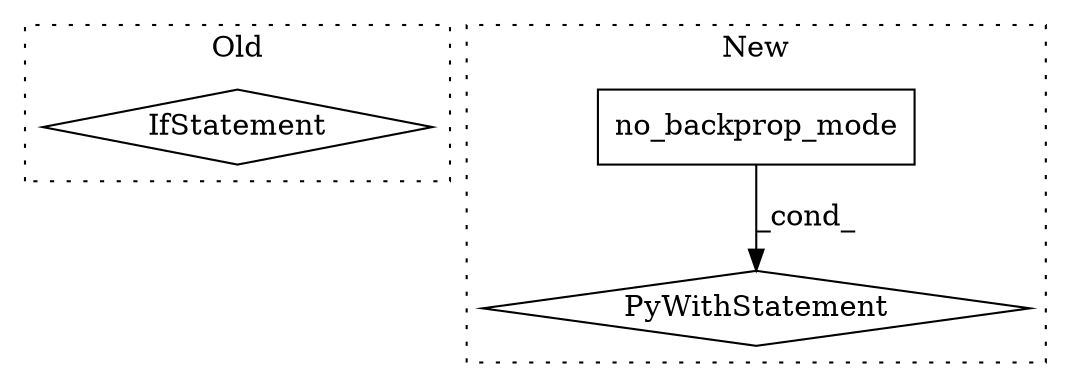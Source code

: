 digraph G {
subgraph cluster0 {
1 [label="IfStatement" a="25" s="13504,13540" l="4,2" shape="diamond"];
label = "Old";
style="dotted";
}
subgraph cluster1 {
2 [label="no_backprop_mode" a="32" s="10328" l="18" shape="box"];
3 [label="PyWithStatement" a="104" s="10310,10346" l="10,2" shape="diamond"];
label = "New";
style="dotted";
}
2 -> 3 [label="_cond_"];
}
